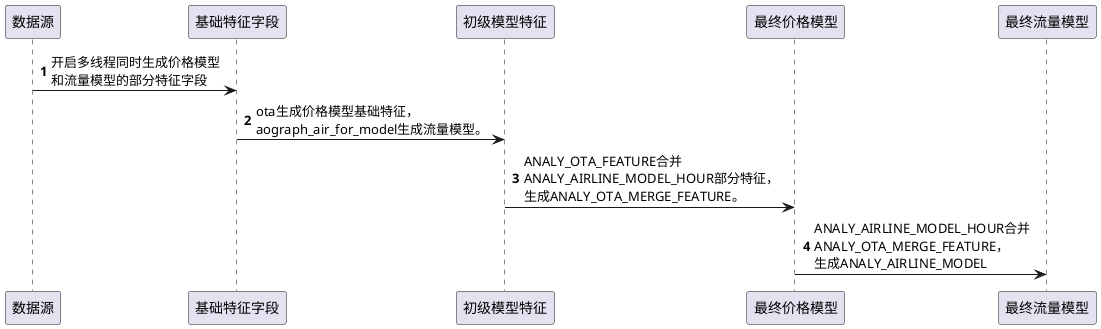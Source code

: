 @startuml
'https://plantuml.com/sequence-diagram

autonumber

数据源 -> 基础特征字段: 开启多线程同时生成价格模型\n和流量模型的部分特征字段

基础特征字段 -> 初级模型特征: ota生成价格模型基础特征，\naograph_air_for_model生成流量模型。

初级模型特征 -> 最终价格模型: ANALY_OTA_FEATURE合并\nANALY_AIRLINE_MODEL_HOUR部分特征，\n生成ANALY_OTA_MERGE_FEATURE。

最终价格模型 -> 最终流量模型: ANALY_AIRLINE_MODEL_HOUR合并\nANALY_OTA_MERGE_FEATURE，\n生成ANALY_AIRLINE_MODEL

@enduml